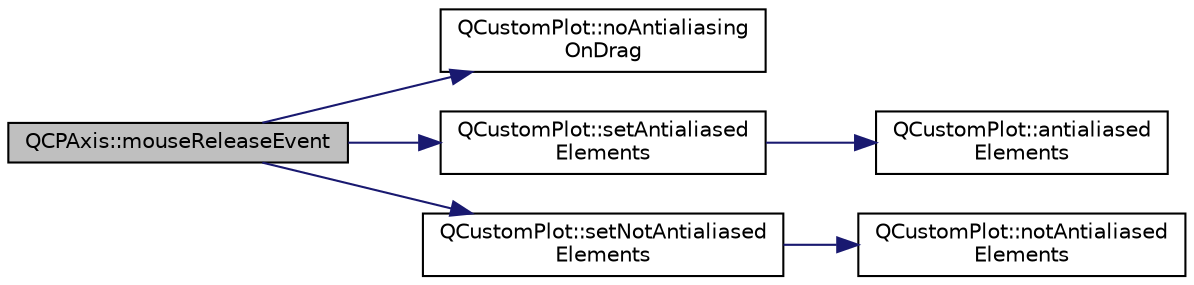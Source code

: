 digraph "QCPAxis::mouseReleaseEvent"
{
 // LATEX_PDF_SIZE
  edge [fontname="Helvetica",fontsize="10",labelfontname="Helvetica",labelfontsize="10"];
  node [fontname="Helvetica",fontsize="10",shape=record];
  rankdir="LR";
  Node1 [label="QCPAxis::mouseReleaseEvent",height=0.2,width=0.4,color="black", fillcolor="grey75", style="filled", fontcolor="black",tooltip=" "];
  Node1 -> Node2 [color="midnightblue",fontsize="10",style="solid",fontname="Helvetica"];
  Node2 [label="QCustomPlot::noAntialiasing\lOnDrag",height=0.2,width=0.4,color="black", fillcolor="white", style="filled",URL="$classQCustomPlot.html#aca3f01f903fb250a3dd27104d92830be",tooltip=" "];
  Node1 -> Node3 [color="midnightblue",fontsize="10",style="solid",fontname="Helvetica"];
  Node3 [label="QCustomPlot::setAntialiased\lElements",height=0.2,width=0.4,color="black", fillcolor="white", style="filled",URL="$classQCustomPlot.html#af6f91e5eab1be85f67c556e98c3745e8",tooltip=" "];
  Node3 -> Node4 [color="midnightblue",fontsize="10",style="solid",fontname="Helvetica"];
  Node4 [label="QCustomPlot::antialiased\lElements",height=0.2,width=0.4,color="black", fillcolor="white", style="filled",URL="$classQCustomPlot.html#a631762eb183aceecee73d30e108641ee",tooltip=" "];
  Node1 -> Node5 [color="midnightblue",fontsize="10",style="solid",fontname="Helvetica"];
  Node5 [label="QCustomPlot::setNotAntialiased\lElements",height=0.2,width=0.4,color="black", fillcolor="white", style="filled",URL="$classQCustomPlot.html#ae10d685b5eabea2999fb8775ca173c24",tooltip=" "];
  Node5 -> Node6 [color="midnightblue",fontsize="10",style="solid",fontname="Helvetica"];
  Node6 [label="QCustomPlot::notAntialiased\lElements",height=0.2,width=0.4,color="black", fillcolor="white", style="filled",URL="$classQCustomPlot.html#a75571bc5b2167e83def132fc993091b3",tooltip=" "];
}
